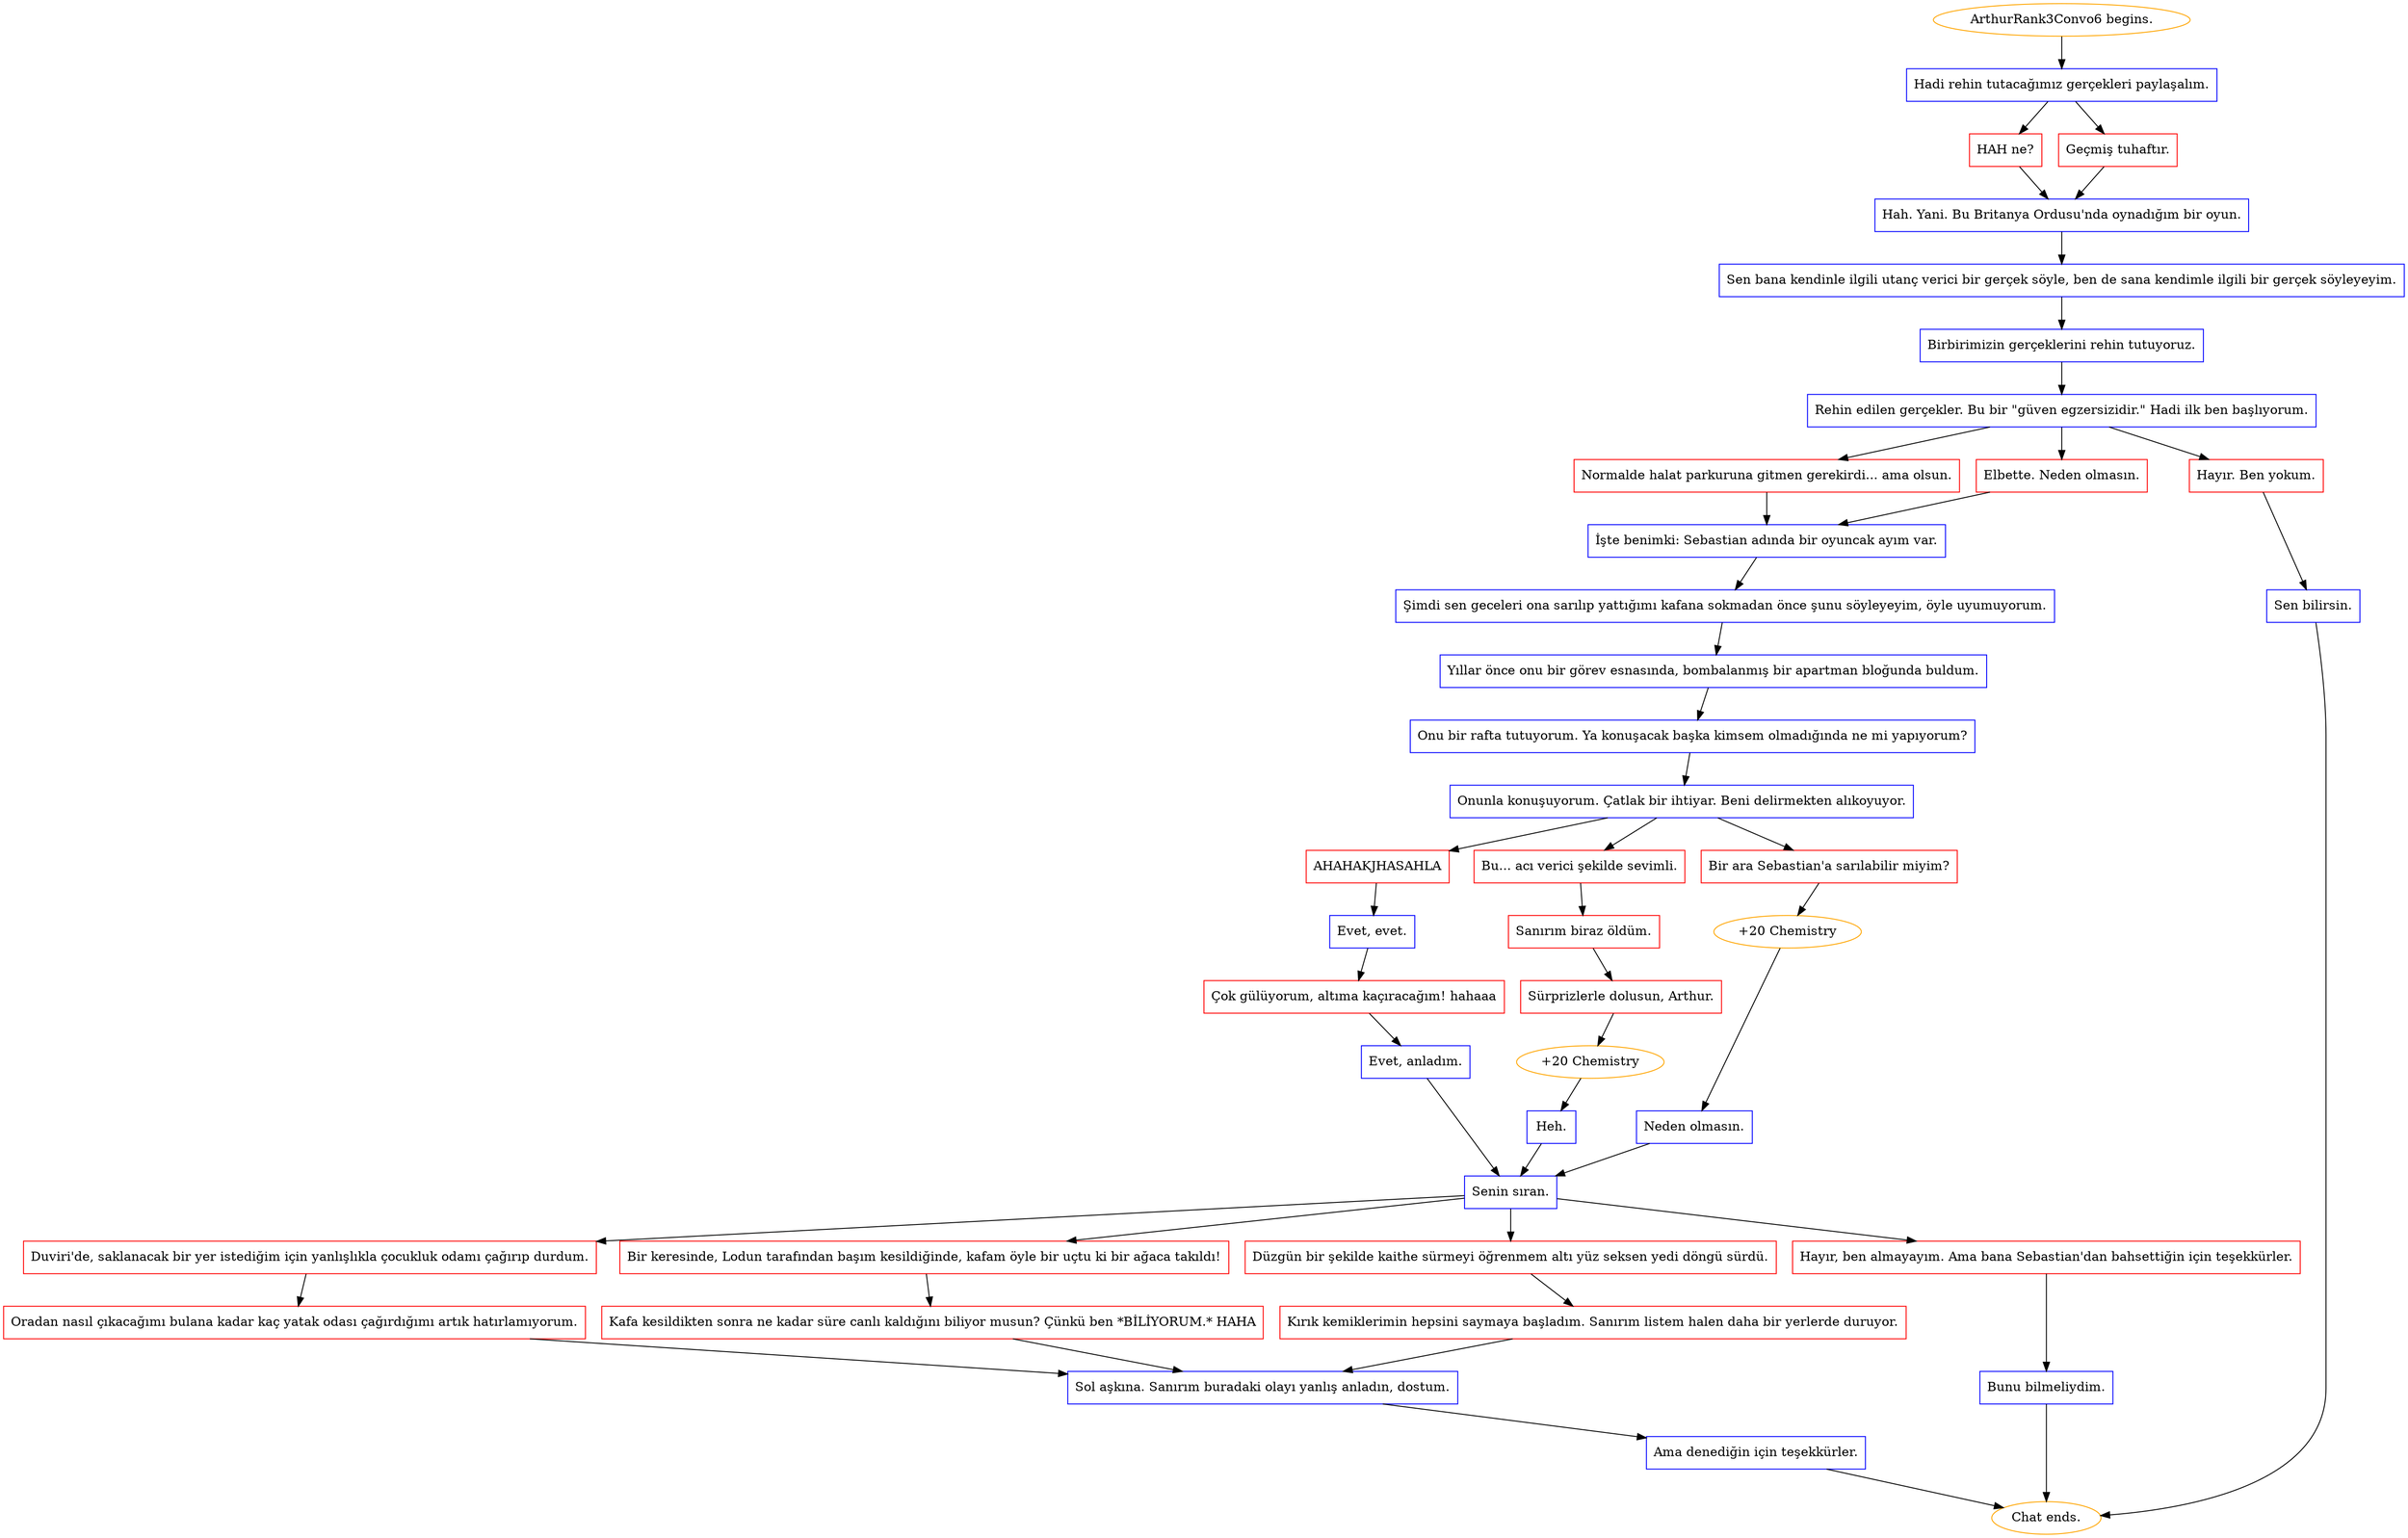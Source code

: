 digraph {
	"ArthurRank3Convo6 begins." [color=orange];
		"ArthurRank3Convo6 begins." -> j4128967445;
	j4128967445 [label="Hadi rehin tutacağımız gerçekleri paylaşalım.",shape=box,color=blue];
		j4128967445 -> j1204537853;
		j4128967445 -> j3306634204;
	j1204537853 [label="HAH ne?",shape=box,color=red];
		j1204537853 -> j3590769993;
	j3306634204 [label="Geçmiş tuhaftır.",shape=box,color=red];
		j3306634204 -> j3590769993;
	j3590769993 [label="Hah. Yani. Bu Britanya Ordusu'nda oynadığım bir oyun.",shape=box,color=blue];
		j3590769993 -> j237528434;
	j237528434 [label="Sen bana kendinle ilgili utanç verici bir gerçek söyle, ben de sana kendimle ilgili bir gerçek söyleyeyim.",shape=box,color=blue];
		j237528434 -> j3172952619;
	j3172952619 [label="Birbirimizin gerçeklerini rehin tutuyoruz.",shape=box,color=blue];
		j3172952619 -> j2583569744;
	j2583569744 [label="Rehin edilen gerçekler. Bu bir \"güven egzersizidir.\" Hadi ilk ben başlıyorum.",shape=box,color=blue];
		j2583569744 -> j4129287221;
		j2583569744 -> j3573789460;
		j2583569744 -> j1016757368;
	j4129287221 [label="Normalde halat parkuruna gitmen gerekirdi... ama olsun.",shape=box,color=red];
		j4129287221 -> j181797744;
	j3573789460 [label="Elbette. Neden olmasın.",shape=box,color=red];
		j3573789460 -> j181797744;
	j1016757368 [label="Hayır. Ben yokum.",shape=box,color=red];
		j1016757368 -> j3844022827;
	j181797744 [label="İşte benimki: Sebastian adında bir oyuncak ayım var.",shape=box,color=blue];
		j181797744 -> j2146222938;
	j3844022827 [label="Sen bilirsin.",shape=box,color=blue];
		j3844022827 -> "Chat ends.";
	j2146222938 [label="Şimdi sen geceleri ona sarılıp yattığımı kafana sokmadan önce şunu söyleyeyim, öyle uyumuyorum.",shape=box,color=blue];
		j2146222938 -> j3142173932;
	"Chat ends." [color=orange];
	j3142173932 [label="Yıllar önce onu bir görev esnasında, bombalanmış bir apartman bloğunda buldum.",shape=box,color=blue];
		j3142173932 -> j3838481005;
	j3838481005 [label="Onu bir rafta tutuyorum. Ya konuşacak başka kimsem olmadığında ne mi yapıyorum?",shape=box,color=blue];
		j3838481005 -> j2040747755;
	j2040747755 [label="Onunla konuşuyorum. Çatlak bir ihtiyar. Beni delirmekten alıkoyuyor.",shape=box,color=blue];
		j2040747755 -> j330589508;
		j2040747755 -> j79038450;
		j2040747755 -> j802428385;
	j330589508 [label="AHAHAKJHASAHLA",shape=box,color=red];
		j330589508 -> j614949341;
	j79038450 [label="Bu... acı verici şekilde sevimli.",shape=box,color=red];
		j79038450 -> j103270107;
	j802428385 [label="Bir ara Sebastian'a sarılabilir miyim?",shape=box,color=red];
		j802428385 -> j3288594537;
	j614949341 [label="Evet, evet.",shape=box,color=blue];
		j614949341 -> j2394418047;
	j103270107 [label="Sanırım biraz öldüm.",shape=box,color=red];
		j103270107 -> j2534931529;
	j3288594537 [label="+20 Chemistry",color=orange];
		j3288594537 -> j1007871511;
	j2394418047 [label="Çok gülüyorum, altıma kaçıracağım! hahaaa",shape=box,color=red];
		j2394418047 -> j3957182779;
	j2534931529 [label="Sürprizlerle dolusun, Arthur.",shape=box,color=red];
		j2534931529 -> j406445965;
	j1007871511 [label="Neden olmasın.",shape=box,color=blue];
		j1007871511 -> j3384914286;
	j3957182779 [label="Evet, anladım.",shape=box,color=blue];
		j3957182779 -> j3384914286;
	j406445965 [label="+20 Chemistry",color=orange];
		j406445965 -> j2699913593;
	j3384914286 [label="Senin sıran.",shape=box,color=blue];
		j3384914286 -> j327640376;
		j3384914286 -> j670485523;
		j3384914286 -> j832116361;
		j3384914286 -> j2870650739;
	j2699913593 [label="Heh.",shape=box,color=blue];
		j2699913593 -> j3384914286;
	j327640376 [label="Duviri'de, saklanacak bir yer istediğim için yanlışlıkla çocukluk odamı çağırıp durdum.",shape=box,color=red];
		j327640376 -> j573015260;
	j670485523 [label="Bir keresinde, Lodun tarafından başım kesildiğinde, kafam öyle bir uçtu ki bir ağaca takıldı!",shape=box,color=red];
		j670485523 -> j794042411;
	j832116361 [label="Düzgün bir şekilde kaithe sürmeyi öğrenmem altı yüz seksen yedi döngü sürdü.",shape=box,color=red];
		j832116361 -> j3179027698;
	j2870650739 [label="Hayır, ben almayayım. Ama bana Sebastian'dan bahsettiğin için teşekkürler.",shape=box,color=red];
		j2870650739 -> j4283110955;
	j573015260 [label="Oradan nasıl çıkacağımı bulana kadar kaç yatak odası çağırdığımı artık hatırlamıyorum.",shape=box,color=red];
		j573015260 -> j2709731888;
	j794042411 [label="Kafa kesildikten sonra ne kadar süre canlı kaldığını biliyor musun? Çünkü ben *BİLİYORUM.* HAHA",shape=box,color=red];
		j794042411 -> j2709731888;
	j3179027698 [label="Kırık kemiklerimin hepsini saymaya başladım. Sanırım listem halen daha bir yerlerde duruyor.",shape=box,color=red];
		j3179027698 -> j2709731888;
	j4283110955 [label="Bunu bilmeliydim.",shape=box,color=blue];
		j4283110955 -> "Chat ends.";
	j2709731888 [label="Sol aşkına. Sanırım buradaki olayı yanlış anladın, dostum.",shape=box,color=blue];
		j2709731888 -> j734758586;
	j734758586 [label="Ama denediğin için teşekkürler.",shape=box,color=blue];
		j734758586 -> "Chat ends.";
}